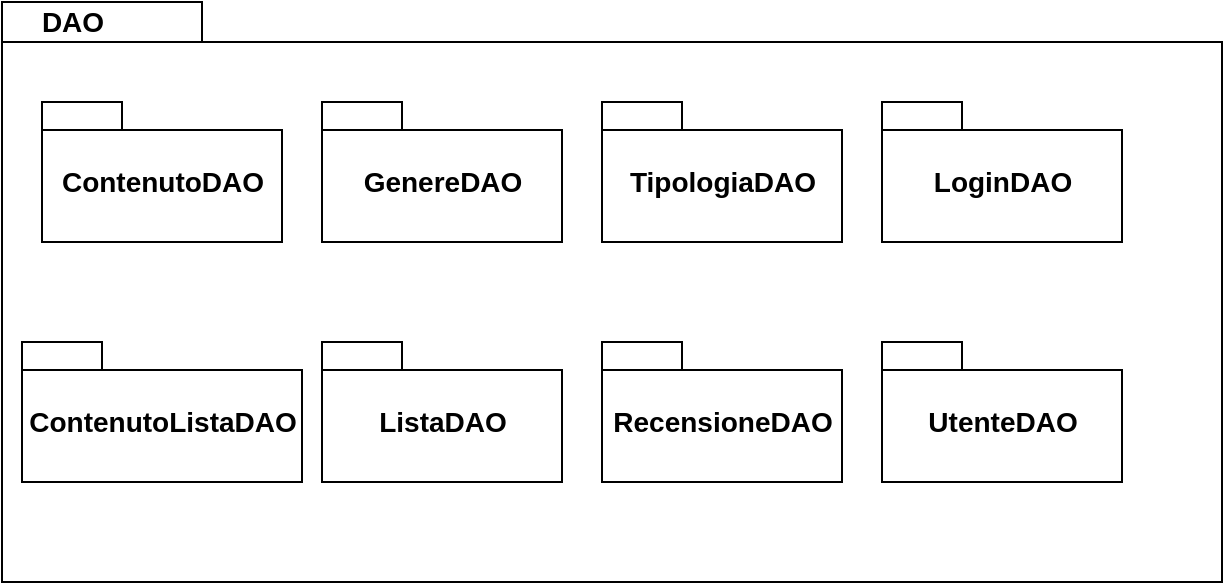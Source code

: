 <mxfile version="16.5.4" type="device"><diagram id="hliyiHKY1-tAfS8a4rGt" name="Page-1"><mxGraphModel dx="1335" dy="563" grid="1" gridSize="10" guides="1" tooltips="1" connect="1" arrows="1" fold="1" page="1" pageScale="1" pageWidth="827" pageHeight="1169" math="0" shadow="0"><root><mxCell id="0"/><mxCell id="1" parent="0"/><mxCell id="c1iqWmHCEpPBOMIHqLAP-1" value="" style="shape=folder;fontStyle=1;spacingTop=10;tabWidth=100;tabHeight=20;tabPosition=left;html=1;" vertex="1" parent="1"><mxGeometry x="-80" y="220" width="610" height="290" as="geometry"/></mxCell><mxCell id="c1iqWmHCEpPBOMIHqLAP-2" value="&lt;b&gt;&lt;font style=&quot;font-size: 14px&quot;&gt;DAO&lt;/font&gt;&lt;/b&gt;" style="text;html=1;align=center;verticalAlign=middle;resizable=0;points=[];autosize=1;strokeColor=none;fillColor=none;" vertex="1" parent="1"><mxGeometry x="-70" y="220" width="50" height="20" as="geometry"/></mxCell><mxCell id="c1iqWmHCEpPBOMIHqLAP-3" value="ContenutoDAO" style="shape=folder;fontStyle=1;spacingTop=10;tabWidth=40;tabHeight=14;tabPosition=left;html=1;fontSize=14;" vertex="1" parent="1"><mxGeometry x="-60" y="270" width="120" height="70" as="geometry"/></mxCell><mxCell id="c1iqWmHCEpPBOMIHqLAP-4" value="ContenutoListaDAO" style="shape=folder;fontStyle=1;spacingTop=10;tabWidth=40;tabHeight=14;tabPosition=left;html=1;fontSize=14;" vertex="1" parent="1"><mxGeometry x="-70" y="390" width="140" height="70" as="geometry"/></mxCell><mxCell id="c1iqWmHCEpPBOMIHqLAP-5" value="GenereDAO" style="shape=folder;fontStyle=1;spacingTop=10;tabWidth=40;tabHeight=14;tabPosition=left;html=1;fontSize=14;" vertex="1" parent="1"><mxGeometry x="80" y="270" width="120" height="70" as="geometry"/></mxCell><mxCell id="c1iqWmHCEpPBOMIHqLAP-6" value="ListaDAO" style="shape=folder;fontStyle=1;spacingTop=10;tabWidth=40;tabHeight=14;tabPosition=left;html=1;fontSize=14;" vertex="1" parent="1"><mxGeometry x="80" y="390" width="120" height="70" as="geometry"/></mxCell><mxCell id="c1iqWmHCEpPBOMIHqLAP-7" value="LoginDAO" style="shape=folder;fontStyle=1;spacingTop=10;tabWidth=40;tabHeight=14;tabPosition=left;html=1;fontSize=14;" vertex="1" parent="1"><mxGeometry x="360" y="270" width="120" height="70" as="geometry"/></mxCell><mxCell id="c1iqWmHCEpPBOMIHqLAP-8" value="RecensioneDAO" style="shape=folder;fontStyle=1;spacingTop=10;tabWidth=40;tabHeight=14;tabPosition=left;html=1;fontSize=14;" vertex="1" parent="1"><mxGeometry x="220" y="390" width="120" height="70" as="geometry"/></mxCell><mxCell id="c1iqWmHCEpPBOMIHqLAP-9" value="TipologiaDAO" style="shape=folder;fontStyle=1;spacingTop=10;tabWidth=40;tabHeight=14;tabPosition=left;html=1;fontSize=14;" vertex="1" parent="1"><mxGeometry x="220" y="270" width="120" height="70" as="geometry"/></mxCell><mxCell id="c1iqWmHCEpPBOMIHqLAP-10" value="UtenteDAO" style="shape=folder;fontStyle=1;spacingTop=10;tabWidth=40;tabHeight=14;tabPosition=left;html=1;fontSize=14;" vertex="1" parent="1"><mxGeometry x="360" y="390" width="120" height="70" as="geometry"/></mxCell></root></mxGraphModel></diagram></mxfile>